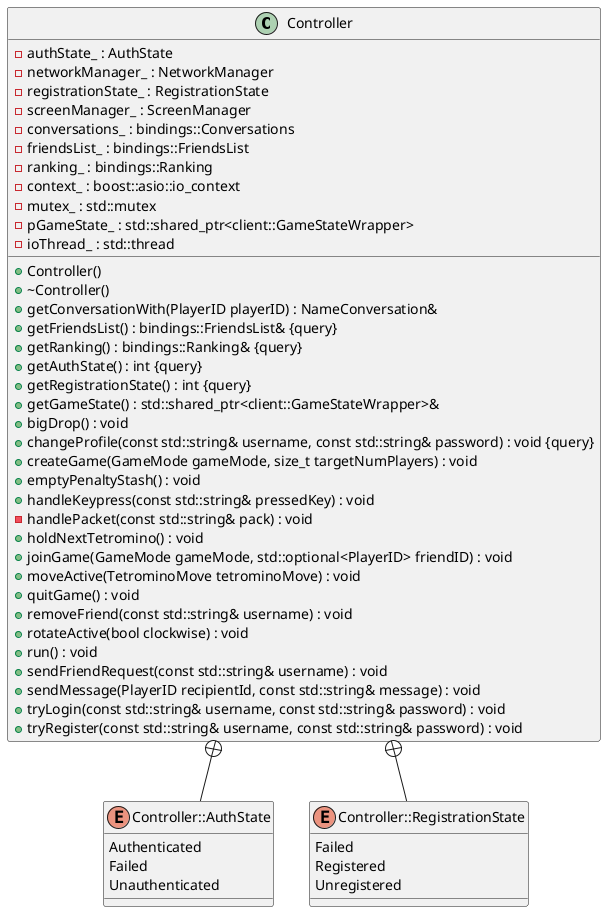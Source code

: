 @startuml ControllerClass





/' Objects '/

class Controller {
	+Controller()
	+~Controller()
	-authState_ : AuthState
	+getConversationWith(PlayerID playerID) : NameConversation&
	-networkManager_ : NetworkManager
	-registrationState_ : RegistrationState
	-screenManager_ : ScreenManager
	-conversations_ : bindings::Conversations
	-friendsList_ : bindings::FriendsList
	+getFriendsList() : bindings::FriendsList& {query}
	-ranking_ : bindings::Ranking
	+getRanking() : bindings::Ranking& {query}
	-context_ : boost::asio::io_context
	+getAuthState() : int {query}
	+getRegistrationState() : int {query}
	-mutex_ : std::mutex
	-pGameState_ : std::shared_ptr<client::GameStateWrapper>
	+getGameState() : std::shared_ptr<client::GameStateWrapper>&
	-ioThread_ : std::thread
	+bigDrop() : void
	+changeProfile(const std::string& username, const std::string& password) : void {query}
	+createGame(GameMode gameMode, size_t targetNumPlayers) : void
	+emptyPenaltyStash() : void
	+handleKeypress(const std::string& pressedKey) : void
	-handlePacket(const std::string& pack) : void
	+holdNextTetromino() : void
	+joinGame(GameMode gameMode, std::optional<PlayerID> friendID) : void
	+moveActive(TetrominoMove tetrominoMove) : void
	+quitGame() : void
	+removeFriend(const std::string& username) : void
	+rotateActive(bool clockwise) : void
	+run() : void
	+sendFriendRequest(const std::string& username) : void
	+sendMessage(PlayerID recipientId, const std::string& message) : void
	+tryLogin(const std::string& username, const std::string& password) : void
	+tryRegister(const std::string& username, const std::string& password) : void
}


enum Controller::AuthState {
	Authenticated
	Failed
	Unauthenticated
}


enum Controller::RegistrationState {
	Failed
	Registered
	Unregistered
}





/' Inheritance relationships '/




/' Aggregation relationships '/





/' Nested objects '/

Controller +-- Controller::AuthState


Controller +-- Controller::RegistrationState




@enduml
